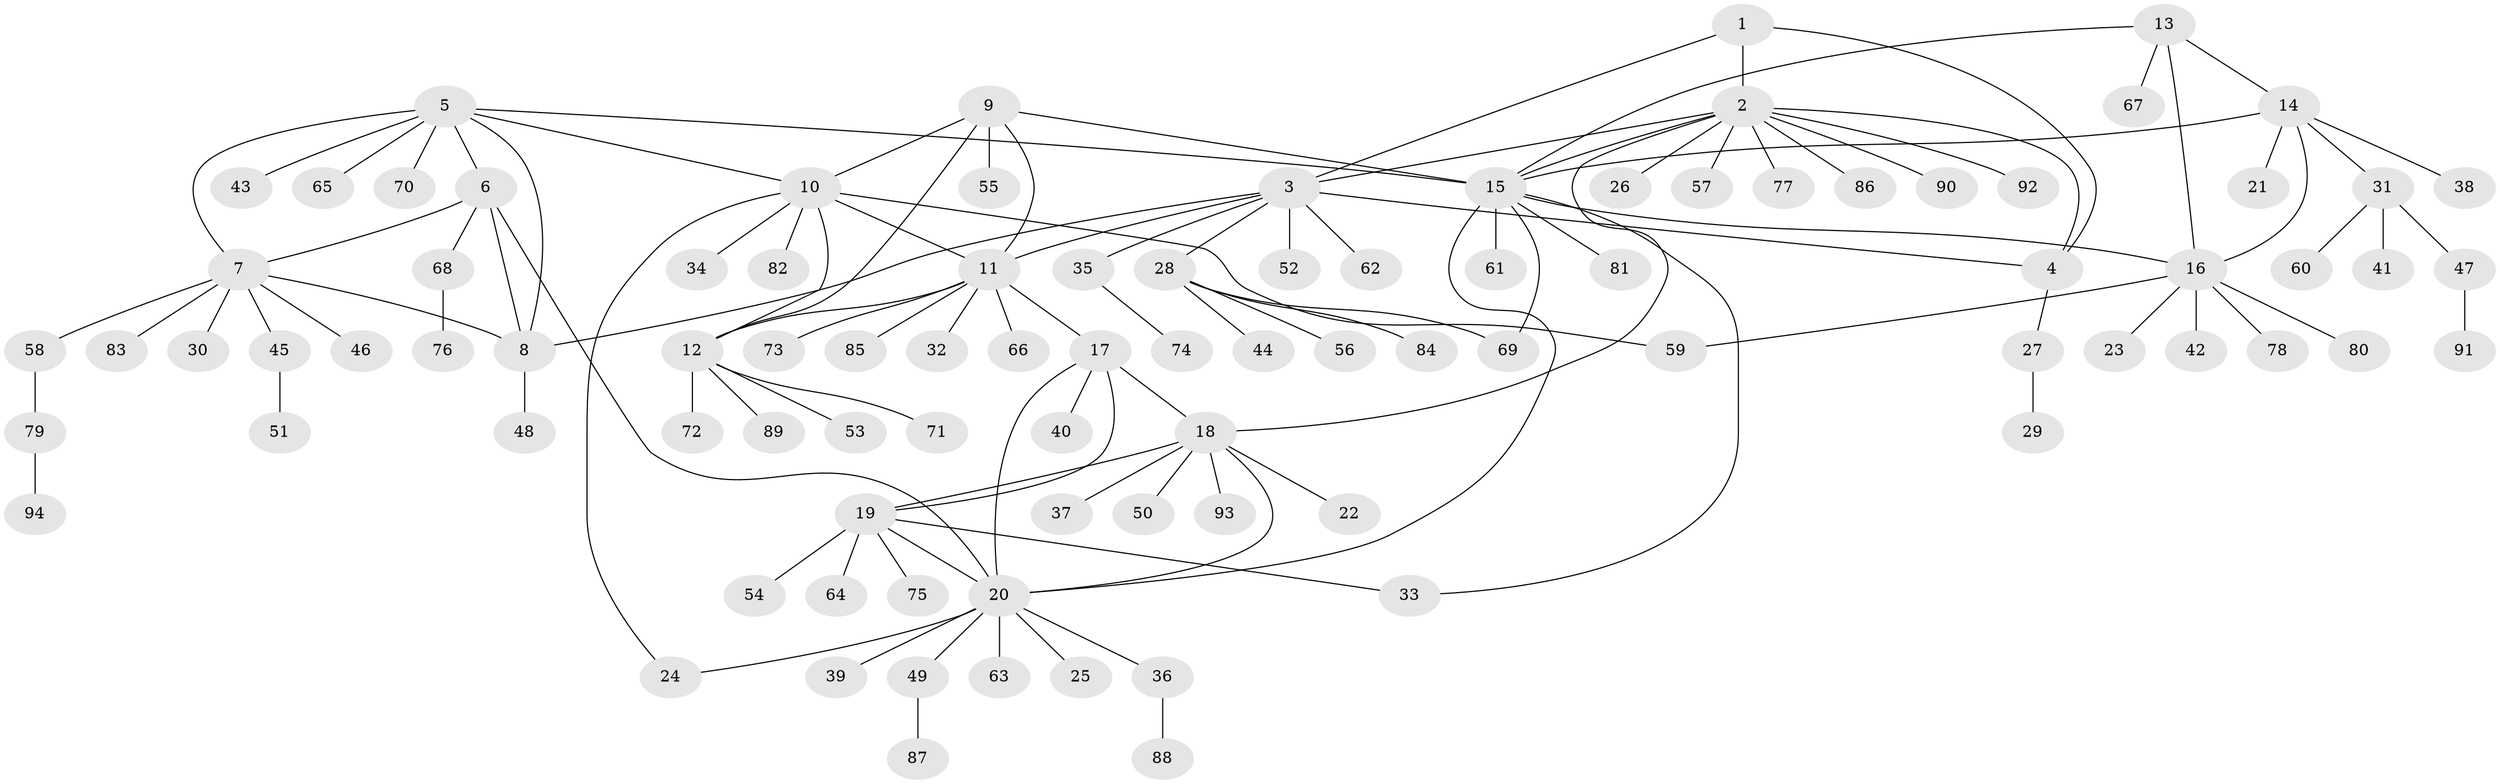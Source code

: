 // Generated by graph-tools (version 1.1) at 2025/02/03/09/25 03:02:36]
// undirected, 94 vertices, 118 edges
graph export_dot {
graph [start="1"]
  node [color=gray90,style=filled];
  1;
  2;
  3;
  4;
  5;
  6;
  7;
  8;
  9;
  10;
  11;
  12;
  13;
  14;
  15;
  16;
  17;
  18;
  19;
  20;
  21;
  22;
  23;
  24;
  25;
  26;
  27;
  28;
  29;
  30;
  31;
  32;
  33;
  34;
  35;
  36;
  37;
  38;
  39;
  40;
  41;
  42;
  43;
  44;
  45;
  46;
  47;
  48;
  49;
  50;
  51;
  52;
  53;
  54;
  55;
  56;
  57;
  58;
  59;
  60;
  61;
  62;
  63;
  64;
  65;
  66;
  67;
  68;
  69;
  70;
  71;
  72;
  73;
  74;
  75;
  76;
  77;
  78;
  79;
  80;
  81;
  82;
  83;
  84;
  85;
  86;
  87;
  88;
  89;
  90;
  91;
  92;
  93;
  94;
  1 -- 2;
  1 -- 3;
  1 -- 4;
  2 -- 3;
  2 -- 4;
  2 -- 15;
  2 -- 18;
  2 -- 26;
  2 -- 57;
  2 -- 77;
  2 -- 86;
  2 -- 90;
  2 -- 92;
  3 -- 4;
  3 -- 8;
  3 -- 11;
  3 -- 28;
  3 -- 35;
  3 -- 52;
  3 -- 62;
  4 -- 27;
  5 -- 6;
  5 -- 7;
  5 -- 8;
  5 -- 10;
  5 -- 15;
  5 -- 43;
  5 -- 65;
  5 -- 70;
  6 -- 7;
  6 -- 8;
  6 -- 20;
  6 -- 68;
  7 -- 8;
  7 -- 30;
  7 -- 45;
  7 -- 46;
  7 -- 58;
  7 -- 83;
  8 -- 48;
  9 -- 10;
  9 -- 11;
  9 -- 12;
  9 -- 15;
  9 -- 55;
  10 -- 11;
  10 -- 12;
  10 -- 24;
  10 -- 34;
  10 -- 59;
  10 -- 82;
  11 -- 12;
  11 -- 17;
  11 -- 32;
  11 -- 66;
  11 -- 73;
  11 -- 85;
  12 -- 53;
  12 -- 71;
  12 -- 72;
  12 -- 89;
  13 -- 14;
  13 -- 15;
  13 -- 16;
  13 -- 67;
  14 -- 15;
  14 -- 16;
  14 -- 21;
  14 -- 31;
  14 -- 38;
  15 -- 16;
  15 -- 20;
  15 -- 33;
  15 -- 61;
  15 -- 69;
  15 -- 81;
  16 -- 23;
  16 -- 42;
  16 -- 59;
  16 -- 78;
  16 -- 80;
  17 -- 18;
  17 -- 19;
  17 -- 20;
  17 -- 40;
  18 -- 19;
  18 -- 20;
  18 -- 22;
  18 -- 37;
  18 -- 50;
  18 -- 93;
  19 -- 20;
  19 -- 33;
  19 -- 54;
  19 -- 64;
  19 -- 75;
  20 -- 24;
  20 -- 25;
  20 -- 36;
  20 -- 39;
  20 -- 49;
  20 -- 63;
  27 -- 29;
  28 -- 44;
  28 -- 56;
  28 -- 69;
  28 -- 84;
  31 -- 41;
  31 -- 47;
  31 -- 60;
  35 -- 74;
  36 -- 88;
  45 -- 51;
  47 -- 91;
  49 -- 87;
  58 -- 79;
  68 -- 76;
  79 -- 94;
}

